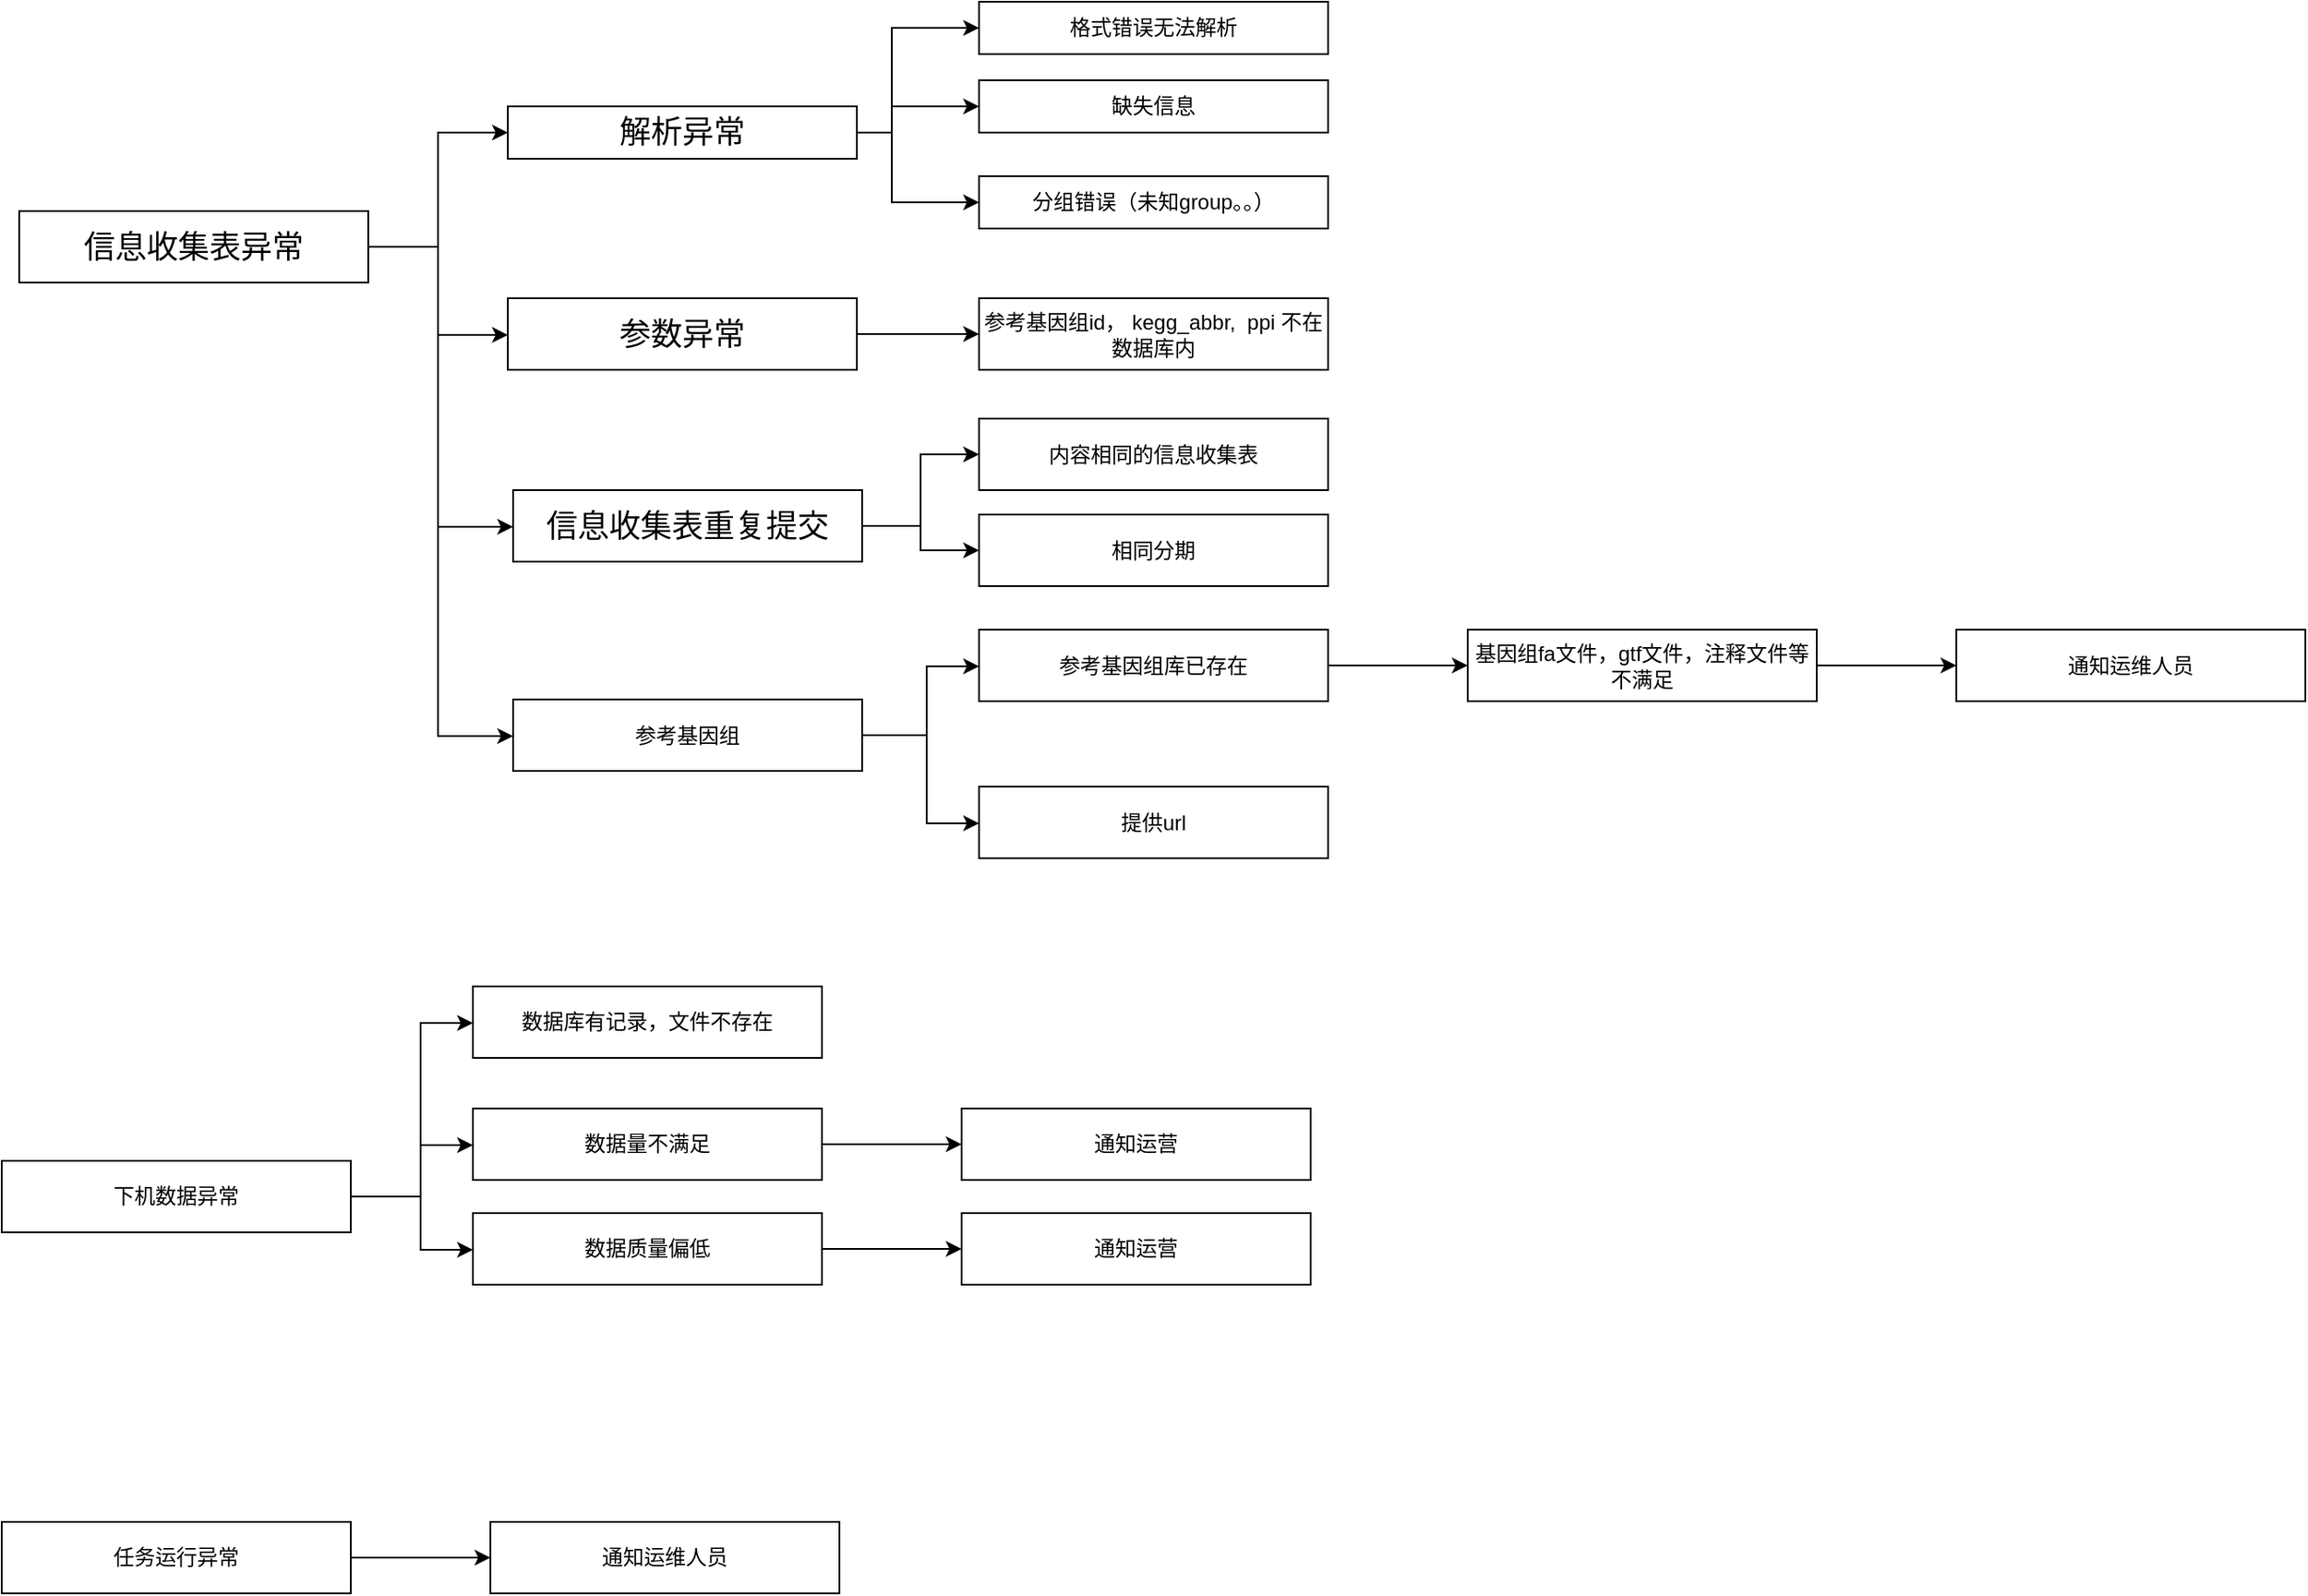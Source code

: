 <mxfile version="10.6.5" type="github"><diagram id="bD-ewiSPqwUUJGmikc2H" name="第 1 页"><mxGraphModel dx="1398" dy="661" grid="1" gridSize="10" guides="1" tooltips="1" connect="1" arrows="1" fold="1" page="1" pageScale="1" pageWidth="827" pageHeight="1169" math="0" shadow="0"><root><mxCell id="0"/><mxCell id="1" parent="0"/><mxCell id="Snv9LkRCIhMhdVaxxv35-3" value="" style="edgeStyle=orthogonalEdgeStyle;rounded=0;orthogonalLoop=1;jettySize=auto;html=1;" parent="1" source="Snv9LkRCIhMhdVaxxv35-1" target="Snv9LkRCIhMhdVaxxv35-2" edge="1"><mxGeometry relative="1" as="geometry"><Array as="points"><mxPoint x="370" y="431"/><mxPoint x="370" y="365"/></Array></mxGeometry></mxCell><mxCell id="Snv9LkRCIhMhdVaxxv35-5" value="" style="edgeStyle=orthogonalEdgeStyle;rounded=0;orthogonalLoop=1;jettySize=auto;html=1;" parent="1" source="Snv9LkRCIhMhdVaxxv35-1" target="Snv9LkRCIhMhdVaxxv35-4" edge="1"><mxGeometry relative="1" as="geometry"><Array as="points"><mxPoint x="370" y="431"/><mxPoint x="370" y="481"/></Array></mxGeometry></mxCell><mxCell id="Snv9LkRCIhMhdVaxxv35-9" value="" style="edgeStyle=orthogonalEdgeStyle;rounded=0;orthogonalLoop=1;jettySize=auto;html=1;" parent="1" source="Snv9LkRCIhMhdVaxxv35-1" target="Snv9LkRCIhMhdVaxxv35-8" edge="1"><mxGeometry relative="1" as="geometry"><Array as="points"><mxPoint x="370" y="431"/><mxPoint x="370" y="591"/></Array></mxGeometry></mxCell><mxCell id="hcFDdI6SfzTS6TiuqoR--12" value="" style="edgeStyle=orthogonalEdgeStyle;rounded=0;orthogonalLoop=1;jettySize=auto;html=1;" edge="1" parent="1" source="Snv9LkRCIhMhdVaxxv35-1" target="hcFDdI6SfzTS6TiuqoR--11"><mxGeometry relative="1" as="geometry"><Array as="points"><mxPoint x="370" y="431"/><mxPoint x="370" y="711"/></Array></mxGeometry></mxCell><mxCell id="Snv9LkRCIhMhdVaxxv35-1" value="&lt;font style=&quot;font-size: 18px&quot;&gt;信息收集表异常&lt;/font&gt;" style="text;html=1;strokeColor=#000000;fillColor=none;align=center;verticalAlign=middle;whiteSpace=wrap;rounded=0;" parent="1" vertex="1"><mxGeometry x="130" y="410" width="200" height="41" as="geometry"/></mxCell><mxCell id="hcFDdI6SfzTS6TiuqoR--14" value="" style="edgeStyle=orthogonalEdgeStyle;rounded=0;orthogonalLoop=1;jettySize=auto;html=1;" edge="1" parent="1" source="hcFDdI6SfzTS6TiuqoR--11" target="hcFDdI6SfzTS6TiuqoR--13"><mxGeometry relative="1" as="geometry"><Array as="points"><mxPoint x="650" y="711"/><mxPoint x="650" y="671"/></Array></mxGeometry></mxCell><mxCell id="hcFDdI6SfzTS6TiuqoR--16" value="" style="edgeStyle=orthogonalEdgeStyle;rounded=0;orthogonalLoop=1;jettySize=auto;html=1;" edge="1" parent="1" source="hcFDdI6SfzTS6TiuqoR--11" target="hcFDdI6SfzTS6TiuqoR--15"><mxGeometry relative="1" as="geometry"><Array as="points"><mxPoint x="650" y="711"/><mxPoint x="650" y="761"/></Array></mxGeometry></mxCell><mxCell id="hcFDdI6SfzTS6TiuqoR--11" value="参考基因组" style="text;html=1;strokeColor=#000000;fillColor=none;align=center;verticalAlign=middle;whiteSpace=wrap;rounded=0;" vertex="1" parent="1"><mxGeometry x="413" y="690" width="200" height="41" as="geometry"/></mxCell><mxCell id="hcFDdI6SfzTS6TiuqoR--15" value="提供url" style="text;html=1;strokeColor=#000000;fillColor=none;align=center;verticalAlign=middle;whiteSpace=wrap;rounded=0;" vertex="1" parent="1"><mxGeometry x="680" y="740" width="200" height="41" as="geometry"/></mxCell><mxCell id="hcFDdI6SfzTS6TiuqoR--21" value="" style="edgeStyle=orthogonalEdgeStyle;rounded=0;orthogonalLoop=1;jettySize=auto;html=1;" edge="1" parent="1" source="hcFDdI6SfzTS6TiuqoR--13"><mxGeometry relative="1" as="geometry"><mxPoint x="960" y="670.5" as="targetPoint"/></mxGeometry></mxCell><mxCell id="hcFDdI6SfzTS6TiuqoR--13" value="参考基因组库已存在" style="text;html=1;strokeColor=#000000;fillColor=none;align=center;verticalAlign=middle;whiteSpace=wrap;rounded=0;" vertex="1" parent="1"><mxGeometry x="680" y="650" width="200" height="41" as="geometry"/></mxCell><mxCell id="Snv9LkRCIhMhdVaxxv35-27" value="" style="edgeStyle=orthogonalEdgeStyle;rounded=0;orthogonalLoop=1;jettySize=auto;html=1;" parent="1" source="Snv9LkRCIhMhdVaxxv35-24" target="Snv9LkRCIhMhdVaxxv35-26" edge="1"><mxGeometry relative="1" as="geometry"><Array as="points"><mxPoint x="360" y="975.5"/><mxPoint x="360" y="875.5"/></Array></mxGeometry></mxCell><mxCell id="Snv9LkRCIhMhdVaxxv35-29" value="" style="edgeStyle=orthogonalEdgeStyle;rounded=0;orthogonalLoop=1;jettySize=auto;html=1;" parent="1" source="Snv9LkRCIhMhdVaxxv35-24" target="Snv9LkRCIhMhdVaxxv35-28" edge="1"><mxGeometry relative="1" as="geometry"><Array as="points"><mxPoint x="360" y="975.5"/><mxPoint x="360" y="945.5"/></Array></mxGeometry></mxCell><mxCell id="Snv9LkRCIhMhdVaxxv35-31" value="" style="edgeStyle=orthogonalEdgeStyle;rounded=0;orthogonalLoop=1;jettySize=auto;html=1;" parent="1" source="Snv9LkRCIhMhdVaxxv35-24" target="Snv9LkRCIhMhdVaxxv35-30" edge="1"><mxGeometry relative="1" as="geometry"><Array as="points"><mxPoint x="360" y="975.5"/><mxPoint x="360" y="1005.5"/></Array></mxGeometry></mxCell><mxCell id="Snv9LkRCIhMhdVaxxv35-24" value="下机数据异常" style="text;html=1;strokeColor=#000000;fillColor=none;align=center;verticalAlign=middle;whiteSpace=wrap;rounded=0;" parent="1" vertex="1"><mxGeometry x="120" y="954.5" width="200" height="41" as="geometry"/></mxCell><mxCell id="hcFDdI6SfzTS6TiuqoR--10" value="" style="edgeStyle=orthogonalEdgeStyle;rounded=0;orthogonalLoop=1;jettySize=auto;html=1;" edge="1" parent="1" source="hcFDdI6SfzTS6TiuqoR--7" target="hcFDdI6SfzTS6TiuqoR--9"><mxGeometry relative="1" as="geometry"/></mxCell><mxCell id="hcFDdI6SfzTS6TiuqoR--7" value="任务运行异常" style="text;html=1;strokeColor=#000000;fillColor=none;align=center;verticalAlign=middle;whiteSpace=wrap;rounded=0;" vertex="1" parent="1"><mxGeometry x="120" y="1161.5" width="200" height="41" as="geometry"/></mxCell><mxCell id="hcFDdI6SfzTS6TiuqoR--9" value="通知运维人员" style="text;html=1;strokeColor=#000000;fillColor=none;align=center;verticalAlign=middle;whiteSpace=wrap;rounded=0;" vertex="1" parent="1"><mxGeometry x="400" y="1161.5" width="200" height="41" as="geometry"/></mxCell><mxCell id="hcFDdI6SfzTS6TiuqoR--6" value="" style="edgeStyle=orthogonalEdgeStyle;rounded=0;orthogonalLoop=1;jettySize=auto;html=1;" edge="1" parent="1" source="hcFDdI6SfzTS6TiuqoR--3" target="hcFDdI6SfzTS6TiuqoR--5"><mxGeometry relative="1" as="geometry"/></mxCell><mxCell id="hcFDdI6SfzTS6TiuqoR--3" value="基因组fa文件，gtf文件，注释文件等不满足" style="text;html=1;strokeColor=#000000;fillColor=none;align=center;verticalAlign=middle;whiteSpace=wrap;rounded=0;" vertex="1" parent="1"><mxGeometry x="960" y="650" width="200" height="41" as="geometry"/></mxCell><mxCell id="hcFDdI6SfzTS6TiuqoR--5" value="通知运维人员" style="text;html=1;strokeColor=#000000;fillColor=none;align=center;verticalAlign=middle;whiteSpace=wrap;rounded=0;" vertex="1" parent="1"><mxGeometry x="1240" y="650" width="200" height="41" as="geometry"/></mxCell><mxCell id="hcFDdI6SfzTS6TiuqoR--20" value="" style="edgeStyle=orthogonalEdgeStyle;rounded=0;orthogonalLoop=1;jettySize=auto;html=1;" edge="1" parent="1" source="Snv9LkRCIhMhdVaxxv35-30" target="hcFDdI6SfzTS6TiuqoR--19"><mxGeometry relative="1" as="geometry"/></mxCell><mxCell id="Snv9LkRCIhMhdVaxxv35-30" value="数据质量偏低" style="text;html=1;strokeColor=#000000;fillColor=none;align=center;verticalAlign=middle;whiteSpace=wrap;rounded=0;" parent="1" vertex="1"><mxGeometry x="390" y="984.5" width="200" height="41" as="geometry"/></mxCell><mxCell id="hcFDdI6SfzTS6TiuqoR--19" value="通知运营" style="text;html=1;strokeColor=#000000;fillColor=none;align=center;verticalAlign=middle;whiteSpace=wrap;rounded=0;" vertex="1" parent="1"><mxGeometry x="670" y="984.5" width="200" height="41" as="geometry"/></mxCell><mxCell id="hcFDdI6SfzTS6TiuqoR--18" value="" style="edgeStyle=orthogonalEdgeStyle;rounded=0;orthogonalLoop=1;jettySize=auto;html=1;" edge="1" parent="1" source="Snv9LkRCIhMhdVaxxv35-28" target="hcFDdI6SfzTS6TiuqoR--17"><mxGeometry relative="1" as="geometry"/></mxCell><mxCell id="Snv9LkRCIhMhdVaxxv35-28" value="数据量不满足" style="text;html=1;strokeColor=#000000;fillColor=none;align=center;verticalAlign=middle;whiteSpace=wrap;rounded=0;" parent="1" vertex="1"><mxGeometry x="390" y="924.5" width="200" height="41" as="geometry"/></mxCell><mxCell id="hcFDdI6SfzTS6TiuqoR--17" value="通知运营" style="text;html=1;strokeColor=#000000;fillColor=none;align=center;verticalAlign=middle;whiteSpace=wrap;rounded=0;" vertex="1" parent="1"><mxGeometry x="670" y="924.5" width="200" height="41" as="geometry"/></mxCell><mxCell id="Snv9LkRCIhMhdVaxxv35-26" value="数据库有记录，文件不存在" style="text;html=1;strokeColor=#000000;fillColor=none;align=center;verticalAlign=middle;whiteSpace=wrap;rounded=0;" parent="1" vertex="1"><mxGeometry x="390" y="854.5" width="200" height="41" as="geometry"/></mxCell><mxCell id="Snv9LkRCIhMhdVaxxv35-19" value="" style="edgeStyle=orthogonalEdgeStyle;rounded=0;orthogonalLoop=1;jettySize=auto;html=1;" parent="1" source="Snv9LkRCIhMhdVaxxv35-8" target="Snv9LkRCIhMhdVaxxv35-18" edge="1"><mxGeometry relative="1" as="geometry"/></mxCell><mxCell id="Snv9LkRCIhMhdVaxxv35-21" value="" style="edgeStyle=orthogonalEdgeStyle;rounded=0;orthogonalLoop=1;jettySize=auto;html=1;" parent="1" source="Snv9LkRCIhMhdVaxxv35-8" target="Snv9LkRCIhMhdVaxxv35-20" edge="1"><mxGeometry relative="1" as="geometry"/></mxCell><mxCell id="Snv9LkRCIhMhdVaxxv35-8" value="&lt;font style=&quot;font-size: 18px&quot;&gt;信息收集表重复提交&lt;/font&gt;" style="text;html=1;strokeColor=#000000;fillColor=none;align=center;verticalAlign=middle;whiteSpace=wrap;rounded=0;" parent="1" vertex="1"><mxGeometry x="413" y="570" width="200" height="41" as="geometry"/></mxCell><mxCell id="Snv9LkRCIhMhdVaxxv35-20" value="相同分期" style="text;html=1;strokeColor=#000000;fillColor=none;align=center;verticalAlign=middle;whiteSpace=wrap;rounded=0;" parent="1" vertex="1"><mxGeometry x="680" y="584" width="200" height="41" as="geometry"/></mxCell><mxCell id="Snv9LkRCIhMhdVaxxv35-18" value="内容相同的信息收集表" style="text;html=1;strokeColor=#000000;fillColor=none;align=center;verticalAlign=middle;whiteSpace=wrap;rounded=0;" parent="1" vertex="1"><mxGeometry x="680" y="529" width="200" height="41" as="geometry"/></mxCell><mxCell id="Snv9LkRCIhMhdVaxxv35-7" value="" style="edgeStyle=orthogonalEdgeStyle;rounded=0;orthogonalLoop=1;jettySize=auto;html=1;" parent="1" source="Snv9LkRCIhMhdVaxxv35-4" target="Snv9LkRCIhMhdVaxxv35-6" edge="1"><mxGeometry relative="1" as="geometry"/></mxCell><mxCell id="Snv9LkRCIhMhdVaxxv35-4" value="&lt;font style=&quot;font-size: 18px&quot;&gt;参数异常&lt;/font&gt;" style="text;html=1;strokeColor=#000000;fillColor=none;align=center;verticalAlign=middle;whiteSpace=wrap;rounded=0;" parent="1" vertex="1"><mxGeometry x="410" y="460" width="200" height="41" as="geometry"/></mxCell><mxCell id="Snv9LkRCIhMhdVaxxv35-6" value="参考基因组id， kegg_abbr,&amp;nbsp; ppi 不在数据库内" style="text;html=1;strokeColor=#000000;fillColor=none;align=center;verticalAlign=middle;whiteSpace=wrap;rounded=0;" parent="1" vertex="1"><mxGeometry x="680" y="460" width="200" height="41" as="geometry"/></mxCell><mxCell id="Snv9LkRCIhMhdVaxxv35-11" value="" style="edgeStyle=orthogonalEdgeStyle;rounded=0;orthogonalLoop=1;jettySize=auto;html=1;" parent="1" source="Snv9LkRCIhMhdVaxxv35-2" target="Snv9LkRCIhMhdVaxxv35-10" edge="1"><mxGeometry relative="1" as="geometry"><Array as="points"><mxPoint x="630" y="365"/><mxPoint x="630" y="350"/></Array></mxGeometry></mxCell><mxCell id="Snv9LkRCIhMhdVaxxv35-13" value="" style="edgeStyle=orthogonalEdgeStyle;rounded=0;orthogonalLoop=1;jettySize=auto;html=1;" parent="1" source="Snv9LkRCIhMhdVaxxv35-2" target="Snv9LkRCIhMhdVaxxv35-12" edge="1"><mxGeometry relative="1" as="geometry"><Array as="points"><mxPoint x="630" y="365"/><mxPoint x="630" y="305"/></Array></mxGeometry></mxCell><mxCell id="Snv9LkRCIhMhdVaxxv35-15" value="" style="edgeStyle=orthogonalEdgeStyle;rounded=0;orthogonalLoop=1;jettySize=auto;html=1;" parent="1" source="Snv9LkRCIhMhdVaxxv35-2" target="Snv9LkRCIhMhdVaxxv35-14" edge="1"><mxGeometry relative="1" as="geometry"><Array as="points"><mxPoint x="630" y="365"/><mxPoint x="630" y="405"/></Array></mxGeometry></mxCell><mxCell id="Snv9LkRCIhMhdVaxxv35-2" value="&lt;font style=&quot;font-size: 18px&quot;&gt;解析异常&lt;/font&gt;" style="text;html=1;strokeColor=#000000;fillColor=none;align=center;verticalAlign=middle;whiteSpace=wrap;rounded=0;" parent="1" vertex="1"><mxGeometry x="410" y="350" width="200" height="30" as="geometry"/></mxCell><mxCell id="Snv9LkRCIhMhdVaxxv35-14" value="分组错误（未知group。。）" style="text;html=1;strokeColor=#000000;fillColor=none;align=center;verticalAlign=middle;whiteSpace=wrap;rounded=0;" parent="1" vertex="1"><mxGeometry x="680" y="390" width="200" height="30" as="geometry"/></mxCell><mxCell id="Snv9LkRCIhMhdVaxxv35-12" value="格式错误无法解析" style="text;html=1;strokeColor=#000000;fillColor=none;align=center;verticalAlign=middle;whiteSpace=wrap;rounded=0;" parent="1" vertex="1"><mxGeometry x="680" y="290" width="200" height="30" as="geometry"/></mxCell><mxCell id="Snv9LkRCIhMhdVaxxv35-10" value="缺失信息" style="text;html=1;strokeColor=#000000;fillColor=none;align=center;verticalAlign=middle;whiteSpace=wrap;rounded=0;" parent="1" vertex="1"><mxGeometry x="680" y="335" width="200" height="30" as="geometry"/></mxCell></root></mxGraphModel></diagram></mxfile>